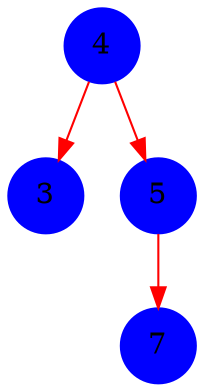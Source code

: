 digraph G
{
     node[shape  =   circle]
     node[style  =   filled]
     node[fillcolor  = blue]
     node[color  =   blue]
     edge[color  =   red]
4->3
4->5->7


}